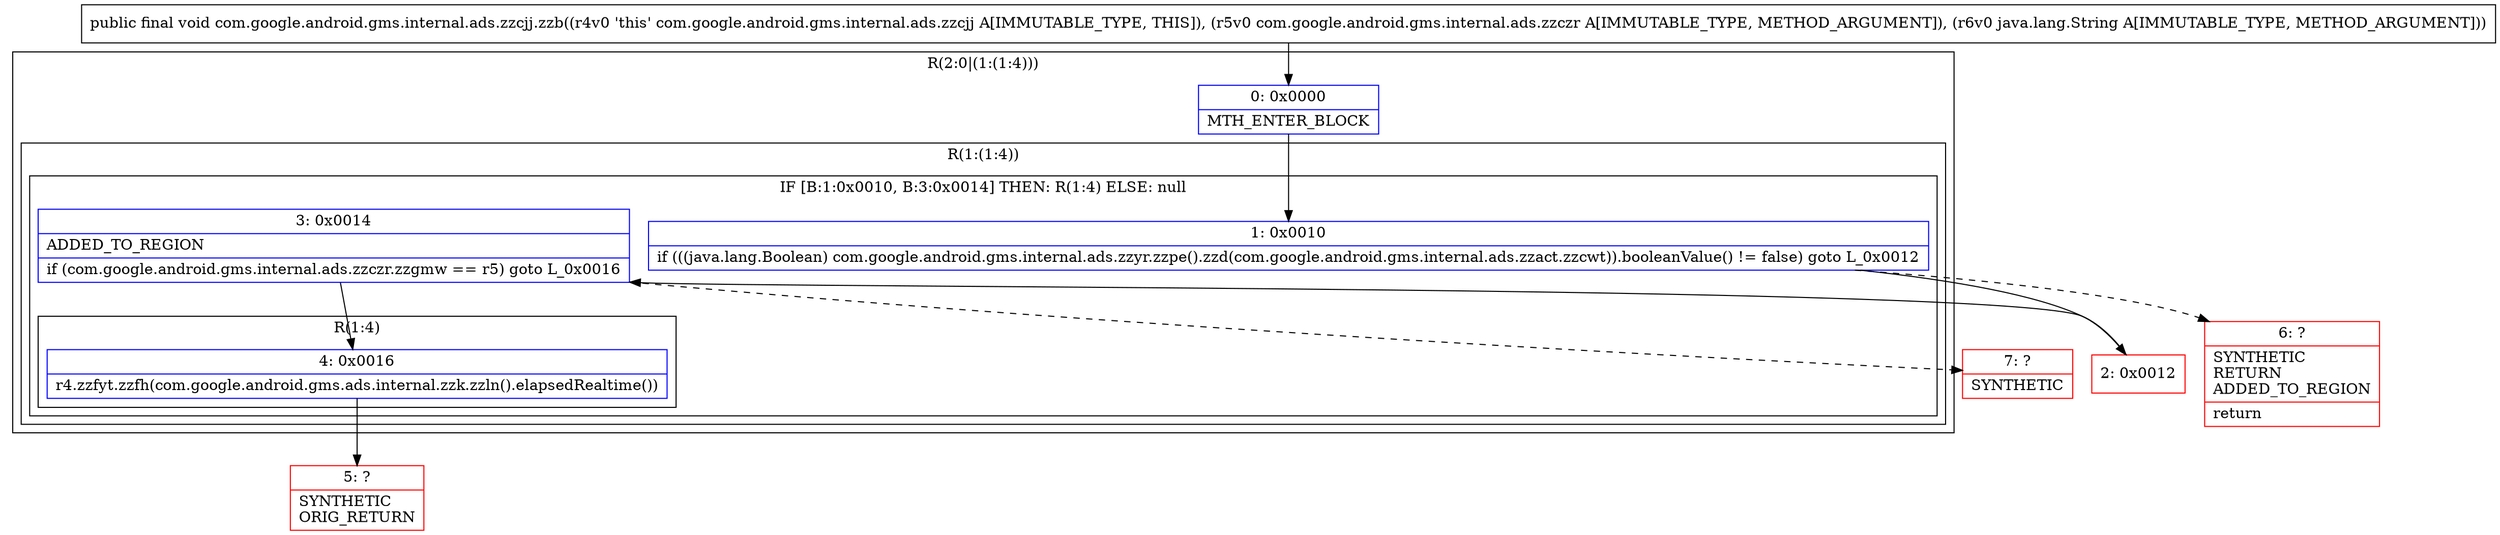 digraph "CFG forcom.google.android.gms.internal.ads.zzcjj.zzb(Lcom\/google\/android\/gms\/internal\/ads\/zzczr;Ljava\/lang\/String;)V" {
subgraph cluster_Region_381257421 {
label = "R(2:0|(1:(1:4)))";
node [shape=record,color=blue];
Node_0 [shape=record,label="{0\:\ 0x0000|MTH_ENTER_BLOCK\l}"];
subgraph cluster_Region_1802537880 {
label = "R(1:(1:4))";
node [shape=record,color=blue];
subgraph cluster_IfRegion_1503690912 {
label = "IF [B:1:0x0010, B:3:0x0014] THEN: R(1:4) ELSE: null";
node [shape=record,color=blue];
Node_1 [shape=record,label="{1\:\ 0x0010|if (((java.lang.Boolean) com.google.android.gms.internal.ads.zzyr.zzpe().zzd(com.google.android.gms.internal.ads.zzact.zzcwt)).booleanValue() != false) goto L_0x0012\l}"];
Node_3 [shape=record,label="{3\:\ 0x0014|ADDED_TO_REGION\l|if (com.google.android.gms.internal.ads.zzczr.zzgmw == r5) goto L_0x0016\l}"];
subgraph cluster_Region_1889938966 {
label = "R(1:4)";
node [shape=record,color=blue];
Node_4 [shape=record,label="{4\:\ 0x0016|r4.zzfyt.zzfh(com.google.android.gms.ads.internal.zzk.zzln().elapsedRealtime())\l}"];
}
}
}
}
Node_2 [shape=record,color=red,label="{2\:\ 0x0012}"];
Node_5 [shape=record,color=red,label="{5\:\ ?|SYNTHETIC\lORIG_RETURN\l}"];
Node_6 [shape=record,color=red,label="{6\:\ ?|SYNTHETIC\lRETURN\lADDED_TO_REGION\l|return\l}"];
Node_7 [shape=record,color=red,label="{7\:\ ?|SYNTHETIC\l}"];
MethodNode[shape=record,label="{public final void com.google.android.gms.internal.ads.zzcjj.zzb((r4v0 'this' com.google.android.gms.internal.ads.zzcjj A[IMMUTABLE_TYPE, THIS]), (r5v0 com.google.android.gms.internal.ads.zzczr A[IMMUTABLE_TYPE, METHOD_ARGUMENT]), (r6v0 java.lang.String A[IMMUTABLE_TYPE, METHOD_ARGUMENT])) }"];
MethodNode -> Node_0;
Node_0 -> Node_1;
Node_1 -> Node_2;
Node_1 -> Node_6[style=dashed];
Node_3 -> Node_4;
Node_3 -> Node_7[style=dashed];
Node_4 -> Node_5;
Node_2 -> Node_3;
}

